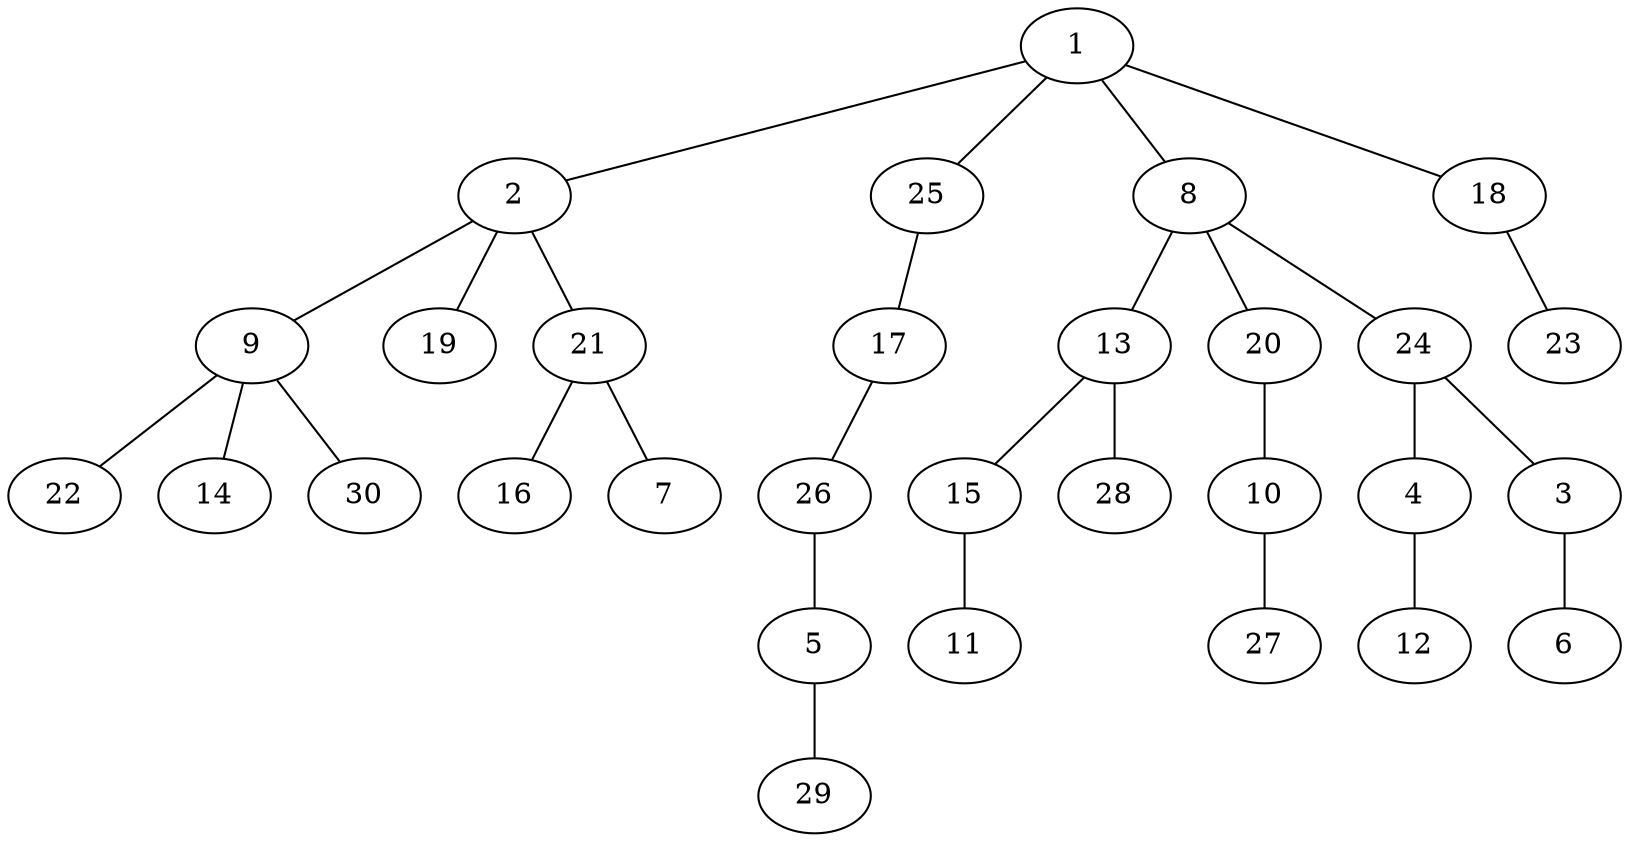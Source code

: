 graph arbol_BFS_G_1 {
    1;
    2;
    25;
    8;
    18;
    9;
    19;
    21;
    17;
    13;
    20;
    24;
    23;
    22;
    14;
    30;
    16;
    7;
    26;
    15;
    28;
    10;
    4;
    3;
    5;
    11;
    27;
    12;
    6;
    29;
    1 -- 2;
    1 -- 25;
    1 -- 8;
    1 -- 18;
    2 -- 9;
    2 -- 19;
    2 -- 21;
    25 -- 17;
    8 -- 13;
    8 -- 20;
    8 -- 24;
    18 -- 23;
    9 -- 22;
    9 -- 14;
    9 -- 30;
    21 -- 16;
    21 -- 7;
    17 -- 26;
    13 -- 15;
    13 -- 28;
    20 -- 10;
    24 -- 4;
    24 -- 3;
    26 -- 5;
    15 -- 11;
    10 -- 27;
    4 -- 12;
    3 -- 6;
    5 -- 29;
}